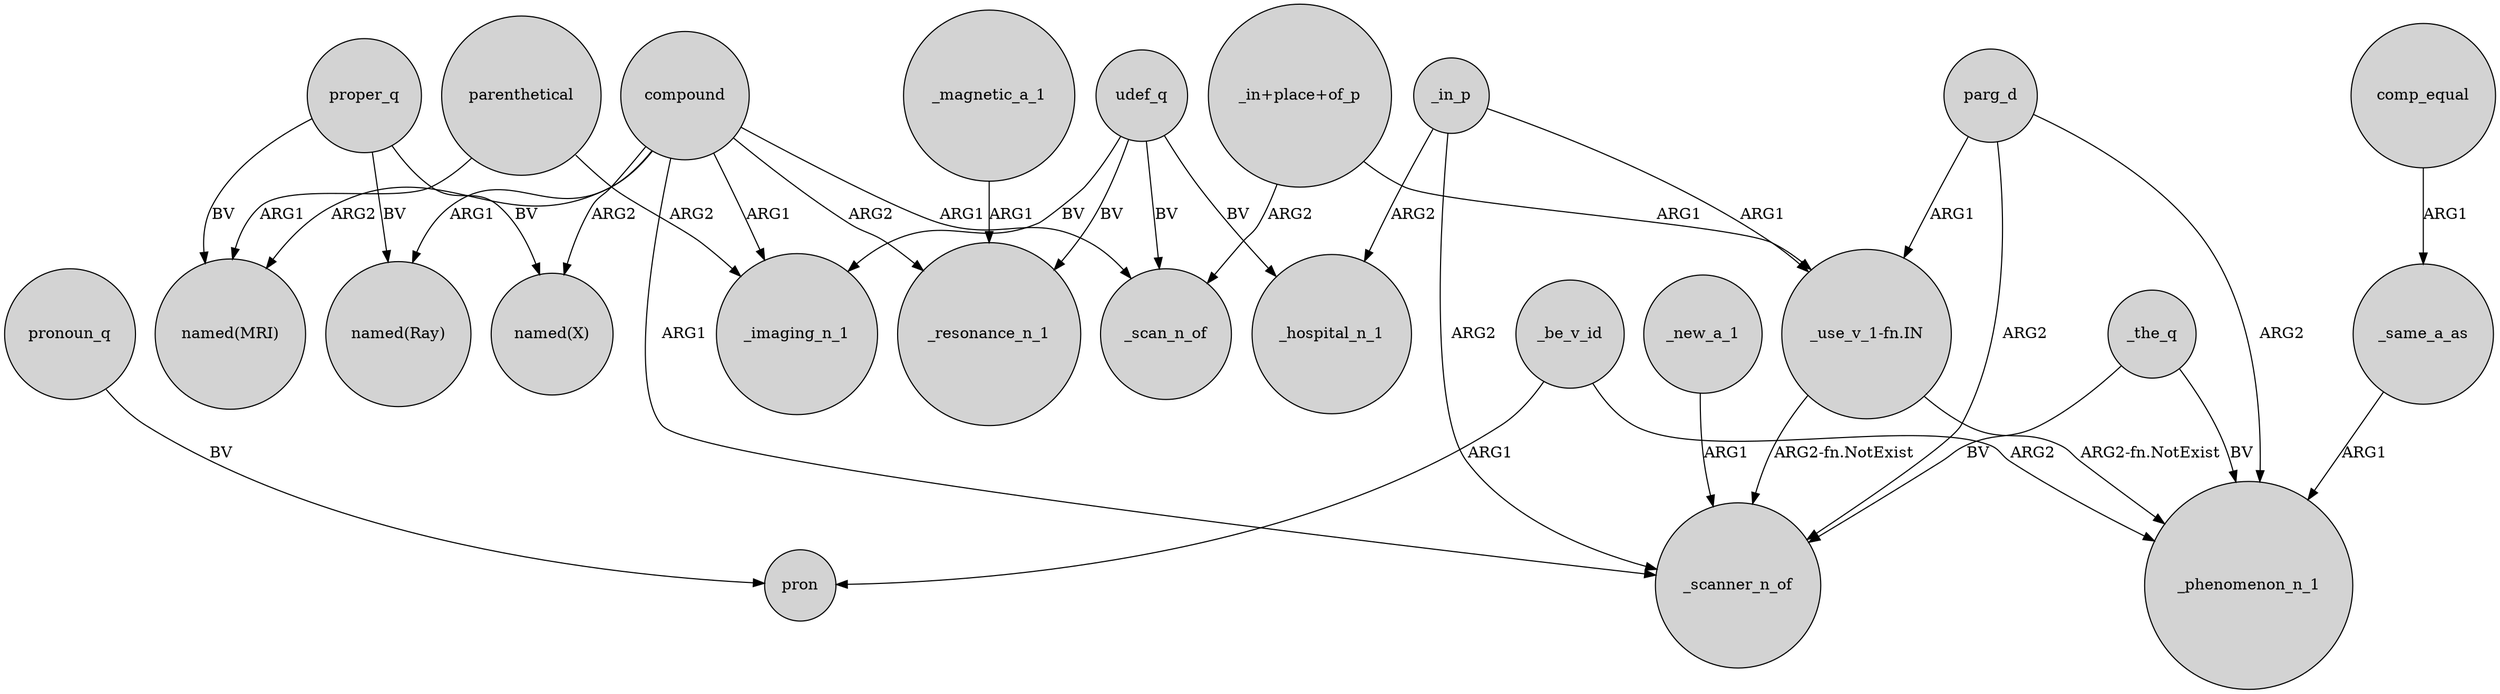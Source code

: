 digraph {
	node [shape=circle style=filled]
	compound -> "named(Ray)" [label=ARG1]
	_be_v_id -> _phenomenon_n_1 [label=ARG2]
	_magnetic_a_1 -> _resonance_n_1 [label=ARG1]
	"_in+place+of_p" -> _scan_n_of [label=ARG2]
	_the_q -> _scanner_n_of [label=BV]
	parenthetical -> _imaging_n_1 [label=ARG2]
	_new_a_1 -> _scanner_n_of [label=ARG1]
	proper_q -> "named(X)" [label=BV]
	_same_a_as -> _phenomenon_n_1 [label=ARG1]
	_be_v_id -> pron [label=ARG1]
	"_in+place+of_p" -> "_use_v_1-fn.IN" [label=ARG1]
	"_use_v_1-fn.IN" -> _scanner_n_of [label="ARG2-fn.NotExist"]
	proper_q -> "named(Ray)" [label=BV]
	udef_q -> _scan_n_of [label=BV]
	pronoun_q -> pron [label=BV]
	compound -> "named(X)" [label=ARG2]
	compound -> _scan_n_of [label=ARG1]
	proper_q -> "named(MRI)" [label=BV]
	_in_p -> _hospital_n_1 [label=ARG2]
	comp_equal -> _same_a_as [label=ARG1]
	parg_d -> "_use_v_1-fn.IN" [label=ARG1]
	_in_p -> "_use_v_1-fn.IN" [label=ARG1]
	udef_q -> _imaging_n_1 [label=BV]
	compound -> _scanner_n_of [label=ARG1]
	_the_q -> _phenomenon_n_1 [label=BV]
	compound -> _imaging_n_1 [label=ARG1]
	udef_q -> _hospital_n_1 [label=BV]
	parg_d -> _phenomenon_n_1 [label=ARG2]
	udef_q -> _resonance_n_1 [label=BV]
	_in_p -> _scanner_n_of [label=ARG2]
	parenthetical -> "named(MRI)" [label=ARG1]
	parg_d -> _scanner_n_of [label=ARG2]
	compound -> _resonance_n_1 [label=ARG2]
	compound -> "named(MRI)" [label=ARG2]
	"_use_v_1-fn.IN" -> _phenomenon_n_1 [label="ARG2-fn.NotExist"]
}
